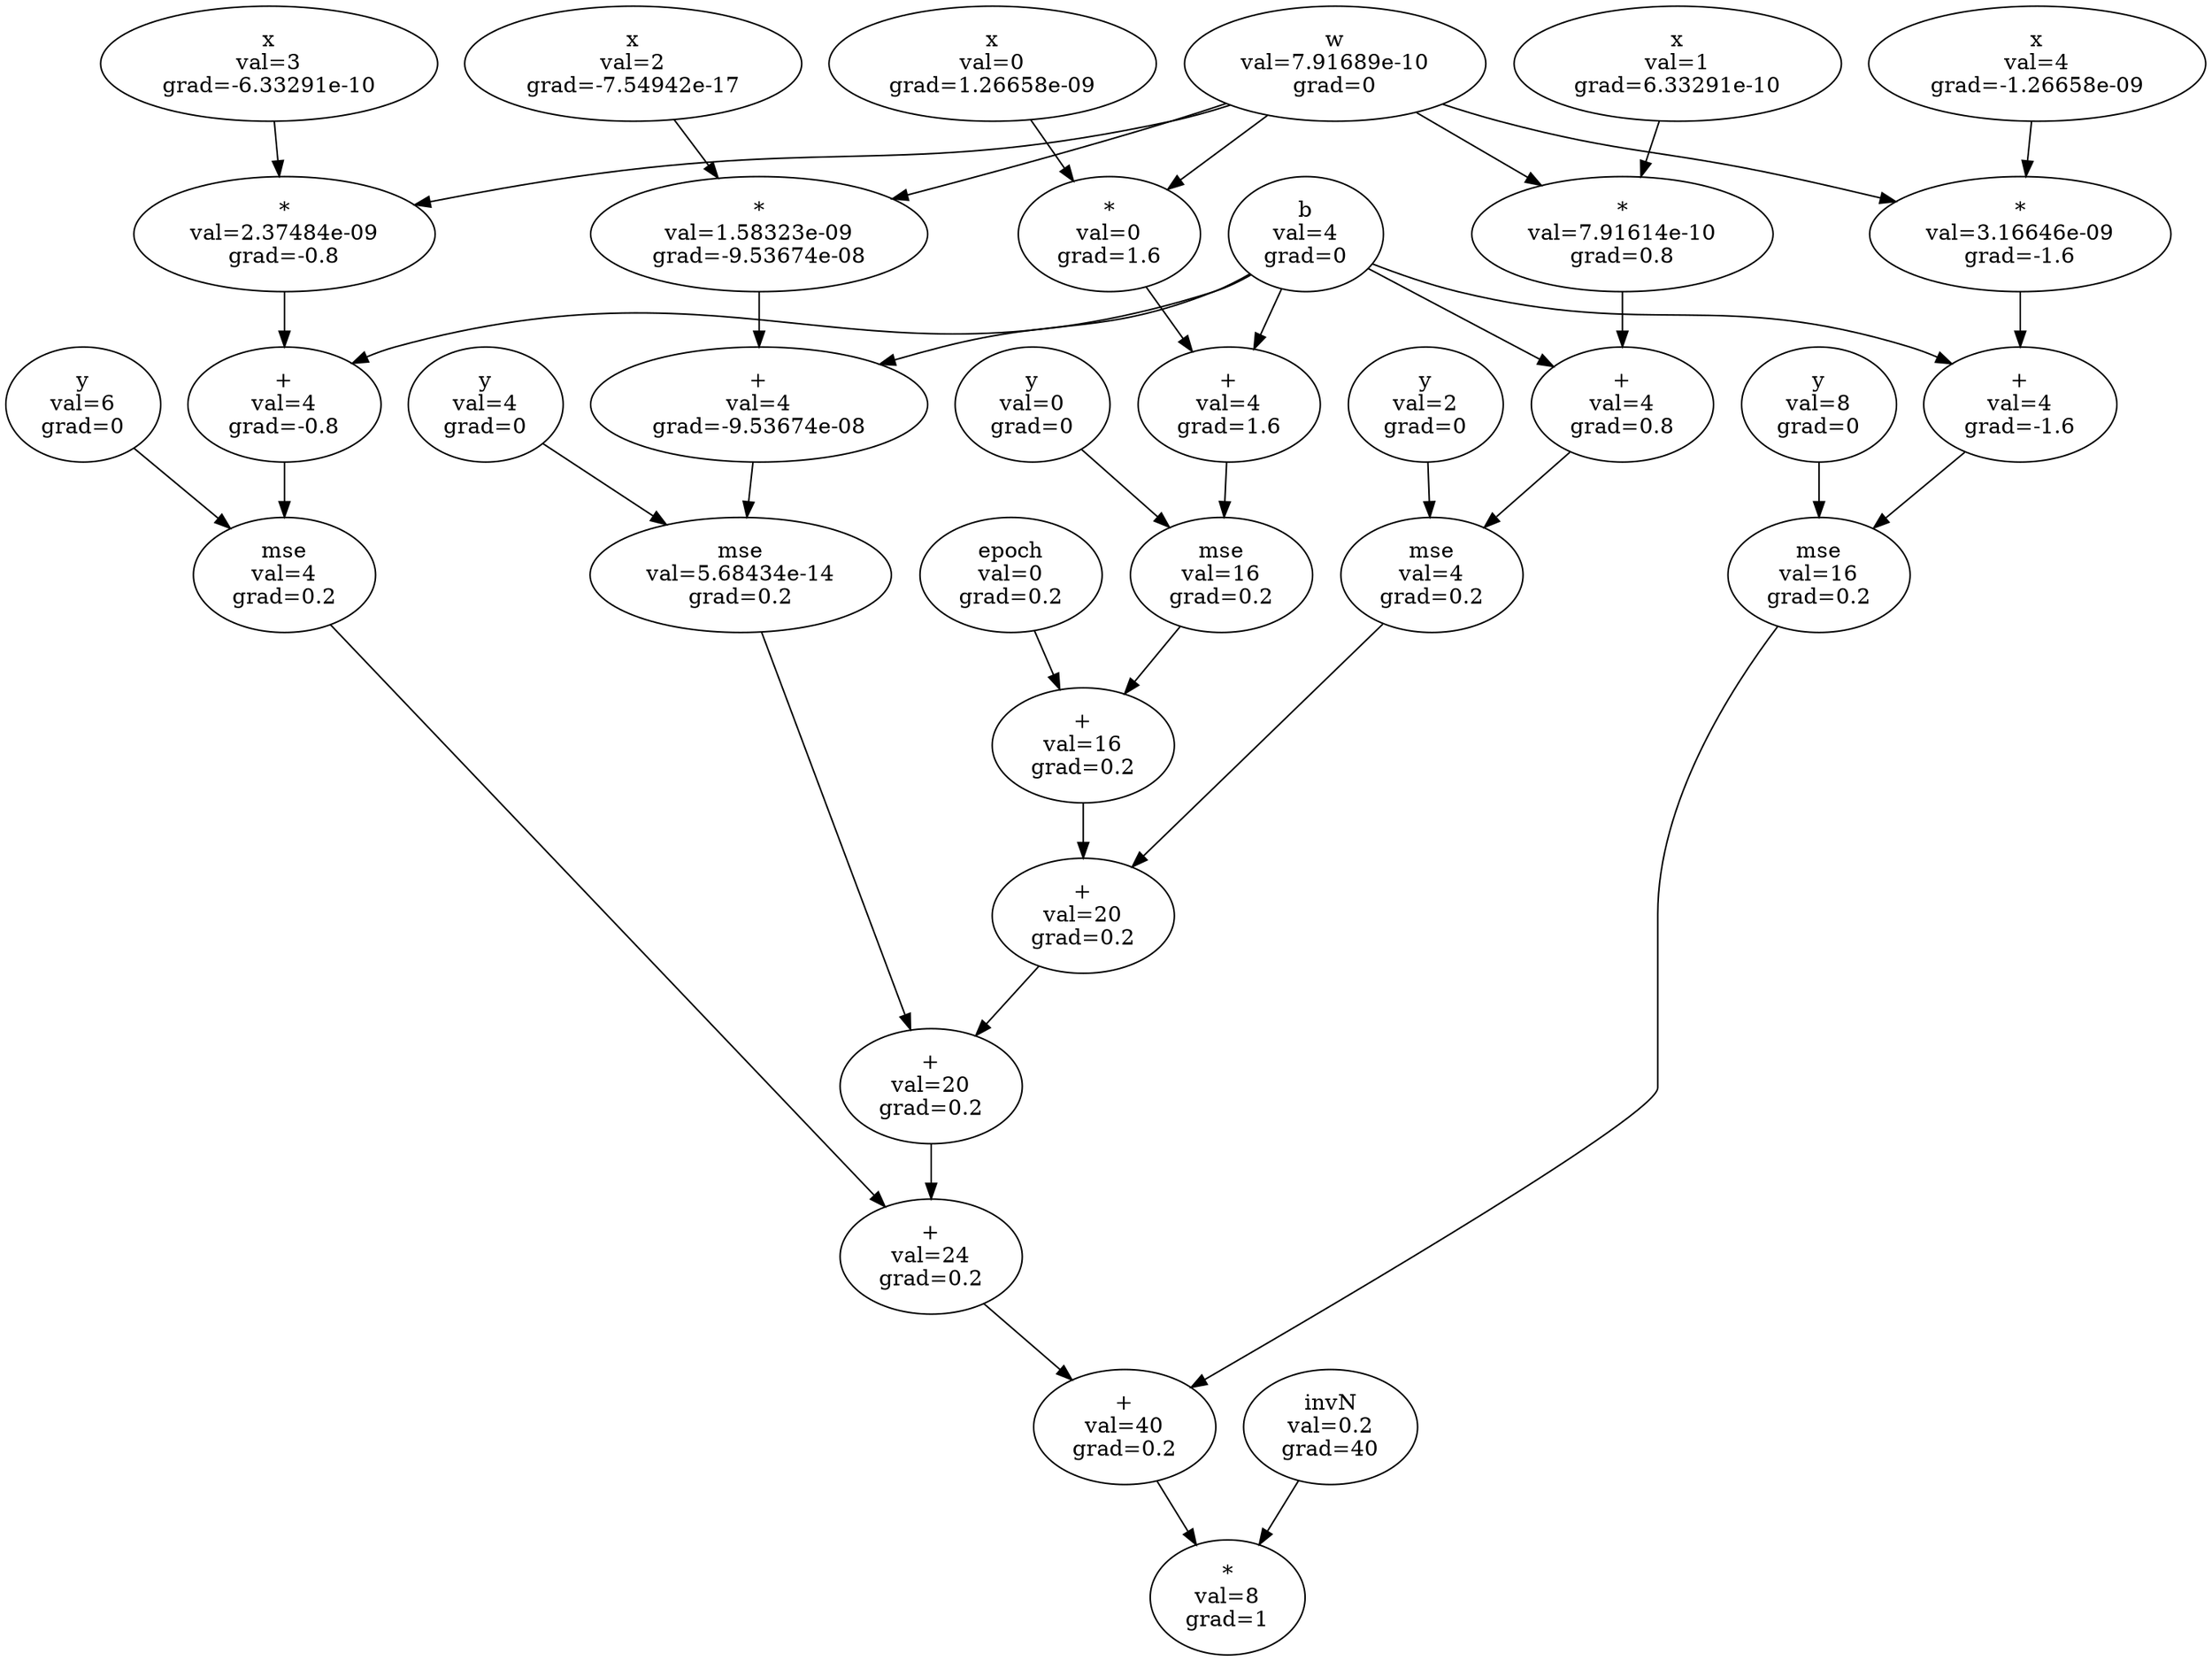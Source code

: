 digraph ComputationalGraph {
  node329969 [label="epoch\nval=0\ngrad=0.2"];
  node329971 [label="y\nval=0\ngrad=0"];
  node0 [label="w\nval=7.91689e-10\ngrad=0"];
  node329970 [label="x\nval=0\ngrad=1.26658e-09"];
  node329972 [label="*\nval=0\ngrad=1.6"];
  node0 -> node329972;
  node329970 -> node329972;
  node1 [label="b\nval=4\ngrad=0"];
  node329973 [label="+\nval=4\ngrad=1.6"];
  node329972 -> node329973;
  node1 -> node329973;
  node329974 [label="mse\nval=16\ngrad=0.2"];
  node329971 -> node329974;
  node329973 -> node329974;
  node329975 [label="+\nval=16\ngrad=0.2"];
  node329969 -> node329975;
  node329974 -> node329975;
  node329977 [label="y\nval=2\ngrad=0"];
  node329976 [label="x\nval=1\ngrad=6.33291e-10"];
  node329978 [label="*\nval=7.91614e-10\ngrad=0.8"];
  node0 -> node329978;
  node329976 -> node329978;
  node329979 [label="+\nval=4\ngrad=0.8"];
  node329978 -> node329979;
  node1 -> node329979;
  node329980 [label="mse\nval=4\ngrad=0.2"];
  node329977 -> node329980;
  node329979 -> node329980;
  node329981 [label="+\nval=20\ngrad=0.2"];
  node329975 -> node329981;
  node329980 -> node329981;
  node329983 [label="y\nval=4\ngrad=0"];
  node329982 [label="x\nval=2\ngrad=-7.54942e-17"];
  node329984 [label="*\nval=1.58323e-09\ngrad=-9.53674e-08"];
  node0 -> node329984;
  node329982 -> node329984;
  node329985 [label="+\nval=4\ngrad=-9.53674e-08"];
  node329984 -> node329985;
  node1 -> node329985;
  node329986 [label="mse\nval=5.68434e-14\ngrad=0.2"];
  node329983 -> node329986;
  node329985 -> node329986;
  node329987 [label="+\nval=20\ngrad=0.2"];
  node329981 -> node329987;
  node329986 -> node329987;
  node329989 [label="y\nval=6\ngrad=0"];
  node329988 [label="x\nval=3\ngrad=-6.33291e-10"];
  node329990 [label="*\nval=2.37484e-09\ngrad=-0.8"];
  node0 -> node329990;
  node329988 -> node329990;
  node329991 [label="+\nval=4\ngrad=-0.8"];
  node329990 -> node329991;
  node1 -> node329991;
  node329992 [label="mse\nval=4\ngrad=0.2"];
  node329989 -> node329992;
  node329991 -> node329992;
  node329993 [label="+\nval=24\ngrad=0.2"];
  node329987 -> node329993;
  node329992 -> node329993;
  node329995 [label="y\nval=8\ngrad=0"];
  node329994 [label="x\nval=4\ngrad=-1.26658e-09"];
  node329996 [label="*\nval=3.16646e-09\ngrad=-1.6"];
  node0 -> node329996;
  node329994 -> node329996;
  node329997 [label="+\nval=4\ngrad=-1.6"];
  node329996 -> node329997;
  node1 -> node329997;
  node329998 [label="mse\nval=16\ngrad=0.2"];
  node329995 -> node329998;
  node329997 -> node329998;
  node329999 [label="+\nval=40\ngrad=0.2"];
  node329993 -> node329999;
  node329998 -> node329999;
  node330000 [label="invN\nval=0.2\ngrad=40"];
  node330001 [label="*\nval=8\ngrad=1"];
  node329999 -> node330001;
  node330000 -> node330001;
}
